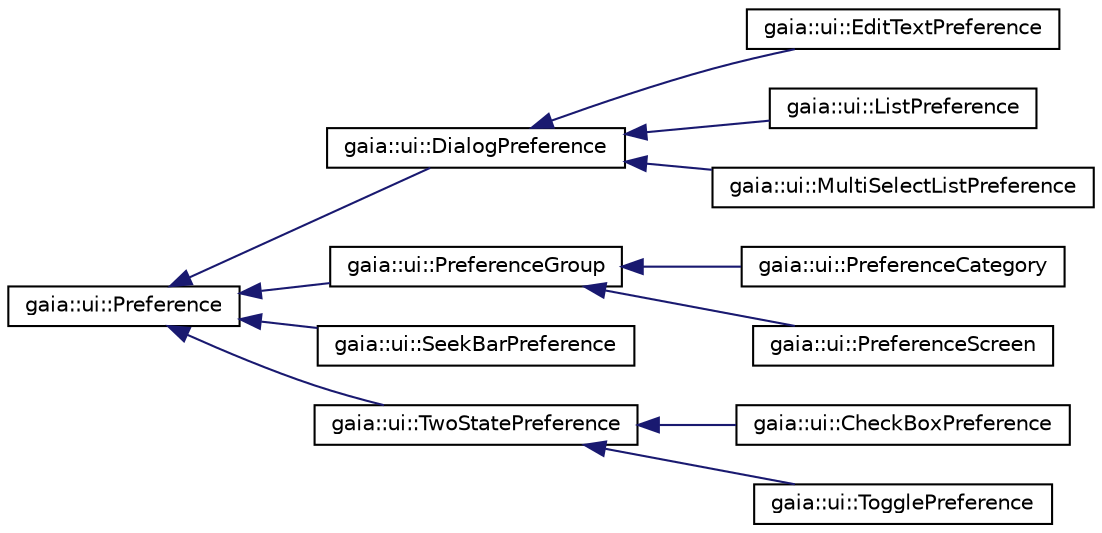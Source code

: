 digraph G
{
  edge [fontname="Helvetica",fontsize="10",labelfontname="Helvetica",labelfontsize="10"];
  node [fontname="Helvetica",fontsize="10",shape=record];
  rankdir=LR;
  Node1 [label="gaia::ui::Preference",height=0.2,width=0.4,color="black", fillcolor="white", style="filled",URL="$dd/d14/classgaia_1_1ui_1_1_preference.html",tooltip="Interface definition for a callback to be invoked when the value of this Preference has been changed ..."];
  Node1 -> Node2 [dir=back,color="midnightblue",fontsize="10",style="solid",fontname="Helvetica"];
  Node2 [label="gaia::ui::DialogPreference",height=0.2,width=0.4,color="black", fillcolor="white", style="filled",URL="$d8/dd3/classgaia_1_1ui_1_1_dialog_preference.html",tooltip="A base class for Preference objects that are dialog-based."];
  Node2 -> Node3 [dir=back,color="midnightblue",fontsize="10",style="solid",fontname="Helvetica"];
  Node3 [label="gaia::ui::EditTextPreference",height=0.2,width=0.4,color="black", fillcolor="white", style="filled",URL="$df/d6d/classgaia_1_1ui_1_1_edit_text_preference.html",tooltip="A Preference that allows for string input."];
  Node2 -> Node4 [dir=back,color="midnightblue",fontsize="10",style="solid",fontname="Helvetica"];
  Node4 [label="gaia::ui::ListPreference",height=0.2,width=0.4,color="black", fillcolor="white", style="filled",URL="$d4/df3/classgaia_1_1ui_1_1_list_preference.html",tooltip="A Preference that displays a list of entries as a dialog."];
  Node2 -> Node5 [dir=back,color="midnightblue",fontsize="10",style="solid",fontname="Helvetica"];
  Node5 [label="gaia::ui::MultiSelectListPreference",height=0.2,width=0.4,color="black", fillcolor="white", style="filled",URL="$d7/dc7/classgaia_1_1ui_1_1_multi_select_list_preference.html",tooltip="A Preference that displays a list of entries as a dialog."];
  Node1 -> Node6 [dir=back,color="midnightblue",fontsize="10",style="solid",fontname="Helvetica"];
  Node6 [label="gaia::ui::PreferenceGroup",height=0.2,width=0.4,color="black", fillcolor="white", style="filled",URL="$dd/d52/classgaia_1_1ui_1_1_preference_group.html",tooltip="Interface definition for a callback to be invoked when the value of this Preference has been changed ..."];
  Node6 -> Node7 [dir=back,color="midnightblue",fontsize="10",style="solid",fontname="Helvetica"];
  Node7 [label="gaia::ui::PreferenceCategory",height=0.2,width=0.4,color="black", fillcolor="white", style="filled",URL="$d7/d01/classgaia_1_1ui_1_1_preference_category.html",tooltip="Used to group Preference objects and provide a disabled title above the group."];
  Node6 -> Node8 [dir=back,color="midnightblue",fontsize="10",style="solid",fontname="Helvetica"];
  Node8 [label="gaia::ui::PreferenceScreen",height=0.2,width=0.4,color="black", fillcolor="white", style="filled",URL="$d3/d53/classgaia_1_1ui_1_1_preference_screen.html",tooltip="Used to group Preference objects and provide a disabled title above the group."];
  Node1 -> Node9 [dir=back,color="midnightblue",fontsize="10",style="solid",fontname="Helvetica"];
  Node9 [label="gaia::ui::SeekBarPreference",height=0.2,width=0.4,color="black", fillcolor="white", style="filled",URL="$d7/dc2/classgaia_1_1ui_1_1_seek_bar_preference.html",tooltip="Common base class for preferences that have two selectable states, persist a bool value in Applicatio..."];
  Node1 -> Node10 [dir=back,color="midnightblue",fontsize="10",style="solid",fontname="Helvetica"];
  Node10 [label="gaia::ui::TwoStatePreference",height=0.2,width=0.4,color="black", fillcolor="white", style="filled",URL="$df/d07/classgaia_1_1ui_1_1_two_state_preference.html",tooltip="Common base class for preferences that have two selectable states, persist a bool value in Applicatio..."];
  Node10 -> Node11 [dir=back,color="midnightblue",fontsize="10",style="solid",fontname="Helvetica"];
  Node11 [label="gaia::ui::CheckBoxPreference",height=0.2,width=0.4,color="black", fillcolor="white", style="filled",URL="$da/db2/classgaia_1_1ui_1_1_check_box_preference.html",tooltip="A Preference that provides checkbox widget functionality."];
  Node10 -> Node12 [dir=back,color="midnightblue",fontsize="10",style="solid",fontname="Helvetica"];
  Node12 [label="gaia::ui::TogglePreference",height=0.2,width=0.4,color="black", fillcolor="white", style="filled",URL="$dc/dc7/classgaia_1_1ui_1_1_toggle_preference.html",tooltip="A Preference that provides checkbox widget functionality."];
}
